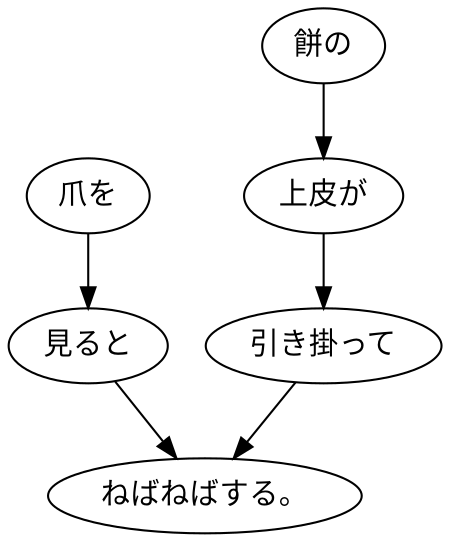digraph graph574 {
	node0 [label="爪を"];
	node1 [label="見ると"];
	node2 [label="餅の"];
	node3 [label="上皮が"];
	node4 [label="引き掛って"];
	node5 [label="ねばねばする。"];
	node0 -> node1;
	node1 -> node5;
	node2 -> node3;
	node3 -> node4;
	node4 -> node5;
}
